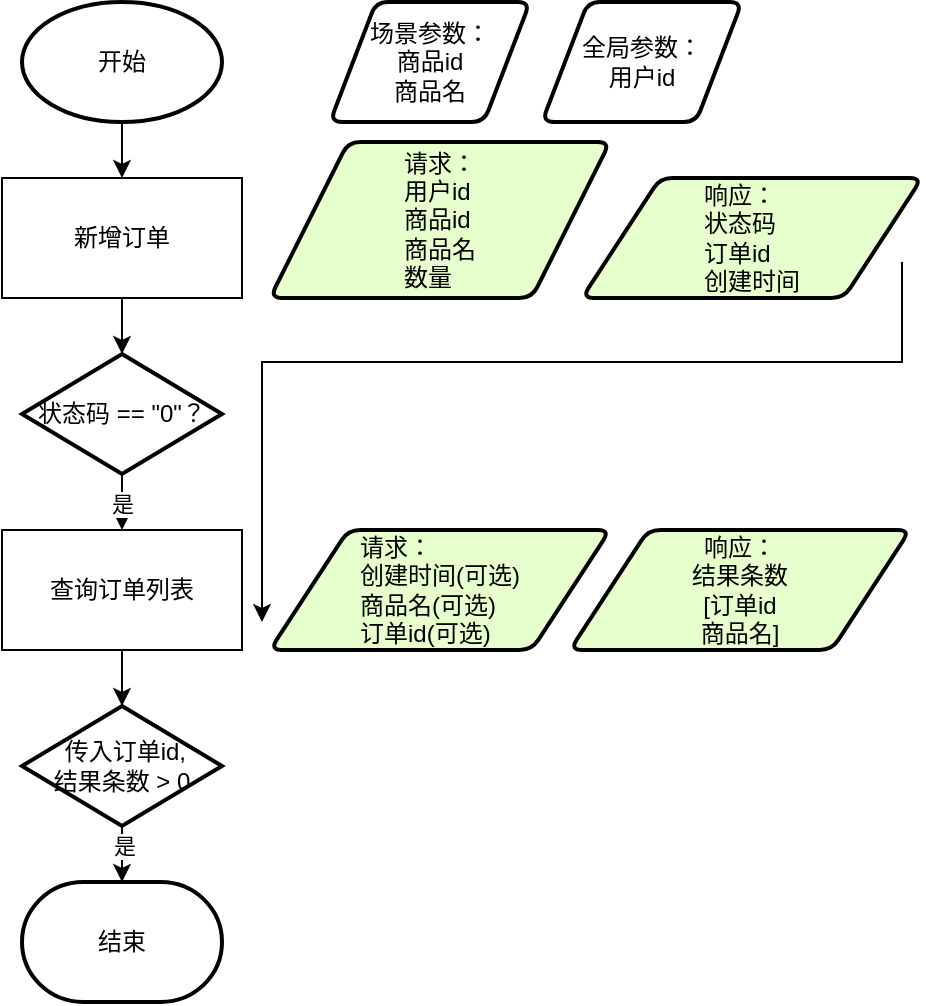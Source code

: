 <mxfile version="22.1.16" type="github">
  <diagram name="第 1 页" id="7vrUoNmp-NkTEM97C5Mr">
    <mxGraphModel dx="1050" dy="549" grid="1" gridSize="10" guides="1" tooltips="1" connect="1" arrows="1" fold="1" page="1" pageScale="1" pageWidth="827" pageHeight="1169" math="0" shadow="0">
      <root>
        <mxCell id="0" />
        <mxCell id="1" parent="0" />
        <mxCell id="hHNwdsAjDTJBNoYv0DNE-1" value="新增订单" style="rounded=0;whiteSpace=wrap;html=1;" vertex="1" parent="1">
          <mxGeometry x="270" y="148" width="120" height="60" as="geometry" />
        </mxCell>
        <mxCell id="hHNwdsAjDTJBNoYv0DNE-3" value="查询订单列表" style="rounded=0;whiteSpace=wrap;html=1;" vertex="1" parent="1">
          <mxGeometry x="270" y="324" width="120" height="60" as="geometry" />
        </mxCell>
        <mxCell id="hHNwdsAjDTJBNoYv0DNE-10" style="edgeStyle=orthogonalEdgeStyle;rounded=0;orthogonalLoop=1;jettySize=auto;html=1;exitX=0.5;exitY=1;exitDx=0;exitDy=0;exitPerimeter=0;entryX=0.5;entryY=0;entryDx=0;entryDy=0;" edge="1" parent="1" source="hHNwdsAjDTJBNoYv0DNE-6" target="hHNwdsAjDTJBNoYv0DNE-1">
          <mxGeometry relative="1" as="geometry" />
        </mxCell>
        <mxCell id="hHNwdsAjDTJBNoYv0DNE-6" value="开始" style="strokeWidth=2;html=1;shape=mxgraph.flowchart.start_1;whiteSpace=wrap;" vertex="1" parent="1">
          <mxGeometry x="280" y="60" width="100" height="60" as="geometry" />
        </mxCell>
        <mxCell id="hHNwdsAjDTJBNoYv0DNE-7" value="结束" style="strokeWidth=2;html=1;shape=mxgraph.flowchart.terminator;whiteSpace=wrap;" vertex="1" parent="1">
          <mxGeometry x="280" y="500" width="100" height="60" as="geometry" />
        </mxCell>
        <mxCell id="hHNwdsAjDTJBNoYv0DNE-13" value="请求：&lt;br&gt;&lt;div style=&quot;text-align: left;&quot;&gt;用户id&lt;/div&gt;&lt;div style=&quot;text-align: left;&quot;&gt;&lt;span style=&quot;background-color: initial;&quot;&gt;商品id&lt;/span&gt;&lt;/div&gt;商品名&lt;br&gt;&lt;div style=&quot;text-align: left;&quot;&gt;&lt;span style=&quot;background-color: initial;&quot;&gt;数量&lt;/span&gt;&lt;/div&gt;" style="shape=parallelogram;html=1;strokeWidth=2;perimeter=parallelogramPerimeter;whiteSpace=wrap;rounded=1;arcSize=12;size=0.23;fillColor=#E6FFCC;" vertex="1" parent="1">
          <mxGeometry x="404" y="130" width="170" height="78" as="geometry" />
        </mxCell>
        <mxCell id="hHNwdsAjDTJBNoYv0DNE-17" value="&lt;div style=&quot;&quot;&gt;&lt;span style=&quot;background-color: initial;&quot;&gt;响应：&lt;/span&gt;&lt;/div&gt;&lt;div style=&quot;&quot;&gt;结果条数&lt;/div&gt;&lt;div style=&quot;&quot;&gt;&lt;span style=&quot;background-color: initial;&quot;&gt;[订单id&lt;/span&gt;&lt;/div&gt;&lt;div style=&quot;&quot;&gt;&lt;span style=&quot;background-color: initial;&quot;&gt;商品名]&lt;/span&gt;&lt;/div&gt;" style="shape=parallelogram;html=1;strokeWidth=2;perimeter=parallelogramPerimeter;whiteSpace=wrap;rounded=1;arcSize=12;size=0.23;align=center;fillColor=#E6FFCC;" vertex="1" parent="1">
          <mxGeometry x="554" y="324" width="170" height="60" as="geometry" />
        </mxCell>
        <mxCell id="hHNwdsAjDTJBNoYv0DNE-18" value="&lt;div style=&quot;text-align: justify;&quot;&gt;&lt;span style=&quot;background-color: initial;&quot;&gt;响应：&lt;/span&gt;&lt;/div&gt;&lt;div style=&quot;text-align: justify;&quot;&gt;状态码&lt;/div&gt;&lt;div style=&quot;text-align: justify;&quot;&gt;&lt;span style=&quot;background-color: initial;&quot;&gt;订单id&lt;/span&gt;&lt;/div&gt;&lt;div style=&quot;text-align: justify;&quot;&gt;创建时间&lt;/div&gt;" style="shape=parallelogram;html=1;strokeWidth=2;perimeter=parallelogramPerimeter;whiteSpace=wrap;rounded=1;arcSize=12;size=0.23;align=center;fillColor=#E6FFCC;" vertex="1" parent="1">
          <mxGeometry x="560" y="148" width="170" height="60" as="geometry" />
        </mxCell>
        <mxCell id="hHNwdsAjDTJBNoYv0DNE-19" value="&lt;div style=&quot;text-align: justify;&quot;&gt;&lt;span style=&quot;background-color: initial;&quot;&gt;请求：&lt;/span&gt;&lt;/div&gt;&lt;div style=&quot;text-align: justify;&quot;&gt;创建时间(可选)&lt;/div&gt;&lt;div style=&quot;text-align: justify;&quot;&gt;&lt;span style=&quot;background-color: initial;&quot;&gt;商品名(可选)&lt;/span&gt;&lt;/div&gt;&lt;div style=&quot;text-align: justify;&quot;&gt;&lt;span style=&quot;background-color: initial;&quot;&gt;订单id(可选)&lt;/span&gt;&lt;/div&gt;" style="shape=parallelogram;html=1;strokeWidth=2;perimeter=parallelogramPerimeter;whiteSpace=wrap;rounded=1;arcSize=12;size=0.23;align=center;fillColor=#E6FFCC;" vertex="1" parent="1">
          <mxGeometry x="404" y="324" width="170" height="60" as="geometry" />
        </mxCell>
        <mxCell id="hHNwdsAjDTJBNoYv0DNE-27" value="" style="edgeStyle=orthogonalEdgeStyle;rounded=0;orthogonalLoop=1;jettySize=auto;html=1;" edge="1" parent="1" source="hHNwdsAjDTJBNoYv0DNE-24" target="hHNwdsAjDTJBNoYv0DNE-3">
          <mxGeometry relative="1" as="geometry" />
        </mxCell>
        <mxCell id="hHNwdsAjDTJBNoYv0DNE-31" value="是" style="edgeLabel;html=1;align=center;verticalAlign=middle;resizable=0;points=[];" vertex="1" connectable="0" parent="hHNwdsAjDTJBNoYv0DNE-27">
          <mxGeometry x="0.485" relative="1" as="geometry">
            <mxPoint as="offset" />
          </mxGeometry>
        </mxCell>
        <mxCell id="hHNwdsAjDTJBNoYv0DNE-24" value="状态码 == &quot;0&quot;？" style="strokeWidth=2;html=1;shape=mxgraph.flowchart.decision;whiteSpace=wrap;" vertex="1" parent="1">
          <mxGeometry x="280" y="236" width="100" height="60" as="geometry" />
        </mxCell>
        <mxCell id="hHNwdsAjDTJBNoYv0DNE-25" value="&amp;nbsp;传入订单id,&lt;br&gt;结果条数 &amp;gt; 0" style="strokeWidth=2;html=1;shape=mxgraph.flowchart.decision;whiteSpace=wrap;" vertex="1" parent="1">
          <mxGeometry x="280" y="412" width="100" height="60" as="geometry" />
        </mxCell>
        <mxCell id="hHNwdsAjDTJBNoYv0DNE-26" style="edgeStyle=orthogonalEdgeStyle;rounded=0;orthogonalLoop=1;jettySize=auto;html=1;exitX=0.5;exitY=1;exitDx=0;exitDy=0;entryX=0.5;entryY=0;entryDx=0;entryDy=0;entryPerimeter=0;" edge="1" parent="1" source="hHNwdsAjDTJBNoYv0DNE-1" target="hHNwdsAjDTJBNoYv0DNE-24">
          <mxGeometry relative="1" as="geometry" />
        </mxCell>
        <mxCell id="hHNwdsAjDTJBNoYv0DNE-29" style="edgeStyle=orthogonalEdgeStyle;rounded=0;orthogonalLoop=1;jettySize=auto;html=1;exitX=0.5;exitY=1;exitDx=0;exitDy=0;entryX=0.5;entryY=0;entryDx=0;entryDy=0;entryPerimeter=0;" edge="1" parent="1" source="hHNwdsAjDTJBNoYv0DNE-3" target="hHNwdsAjDTJBNoYv0DNE-25">
          <mxGeometry relative="1" as="geometry" />
        </mxCell>
        <mxCell id="hHNwdsAjDTJBNoYv0DNE-30" style="edgeStyle=orthogonalEdgeStyle;rounded=0;orthogonalLoop=1;jettySize=auto;html=1;exitX=0.5;exitY=1;exitDx=0;exitDy=0;exitPerimeter=0;entryX=0.5;entryY=0;entryDx=0;entryDy=0;entryPerimeter=0;" edge="1" parent="1" source="hHNwdsAjDTJBNoYv0DNE-25" target="hHNwdsAjDTJBNoYv0DNE-7">
          <mxGeometry relative="1" as="geometry" />
        </mxCell>
        <mxCell id="hHNwdsAjDTJBNoYv0DNE-32" value="是" style="edgeLabel;html=1;align=center;verticalAlign=middle;resizable=0;points=[];" vertex="1" connectable="0" parent="hHNwdsAjDTJBNoYv0DNE-30">
          <mxGeometry x="-0.314" y="1" relative="1" as="geometry">
            <mxPoint as="offset" />
          </mxGeometry>
        </mxCell>
        <mxCell id="hHNwdsAjDTJBNoYv0DNE-34" value="" style="endArrow=classic;html=1;rounded=0;" edge="1" parent="1">
          <mxGeometry width="50" height="50" relative="1" as="geometry">
            <mxPoint x="720" y="190" as="sourcePoint" />
            <mxPoint x="400" y="370" as="targetPoint" />
            <Array as="points">
              <mxPoint x="720" y="240" />
              <mxPoint x="400" y="240" />
            </Array>
          </mxGeometry>
        </mxCell>
        <mxCell id="hHNwdsAjDTJBNoYv0DNE-35" value="场景参数：&lt;br&gt;商品id&lt;br&gt;商品名" style="shape=parallelogram;html=1;strokeWidth=2;perimeter=parallelogramPerimeter;whiteSpace=wrap;rounded=1;arcSize=12;size=0.23;" vertex="1" parent="1">
          <mxGeometry x="434" y="60" width="100" height="60" as="geometry" />
        </mxCell>
        <mxCell id="hHNwdsAjDTJBNoYv0DNE-36" value="全局参数：&lt;br&gt;用户id" style="shape=parallelogram;html=1;strokeWidth=2;perimeter=parallelogramPerimeter;whiteSpace=wrap;rounded=1;arcSize=12;size=0.23;" vertex="1" parent="1">
          <mxGeometry x="540" y="60" width="100" height="60" as="geometry" />
        </mxCell>
      </root>
    </mxGraphModel>
  </diagram>
</mxfile>

